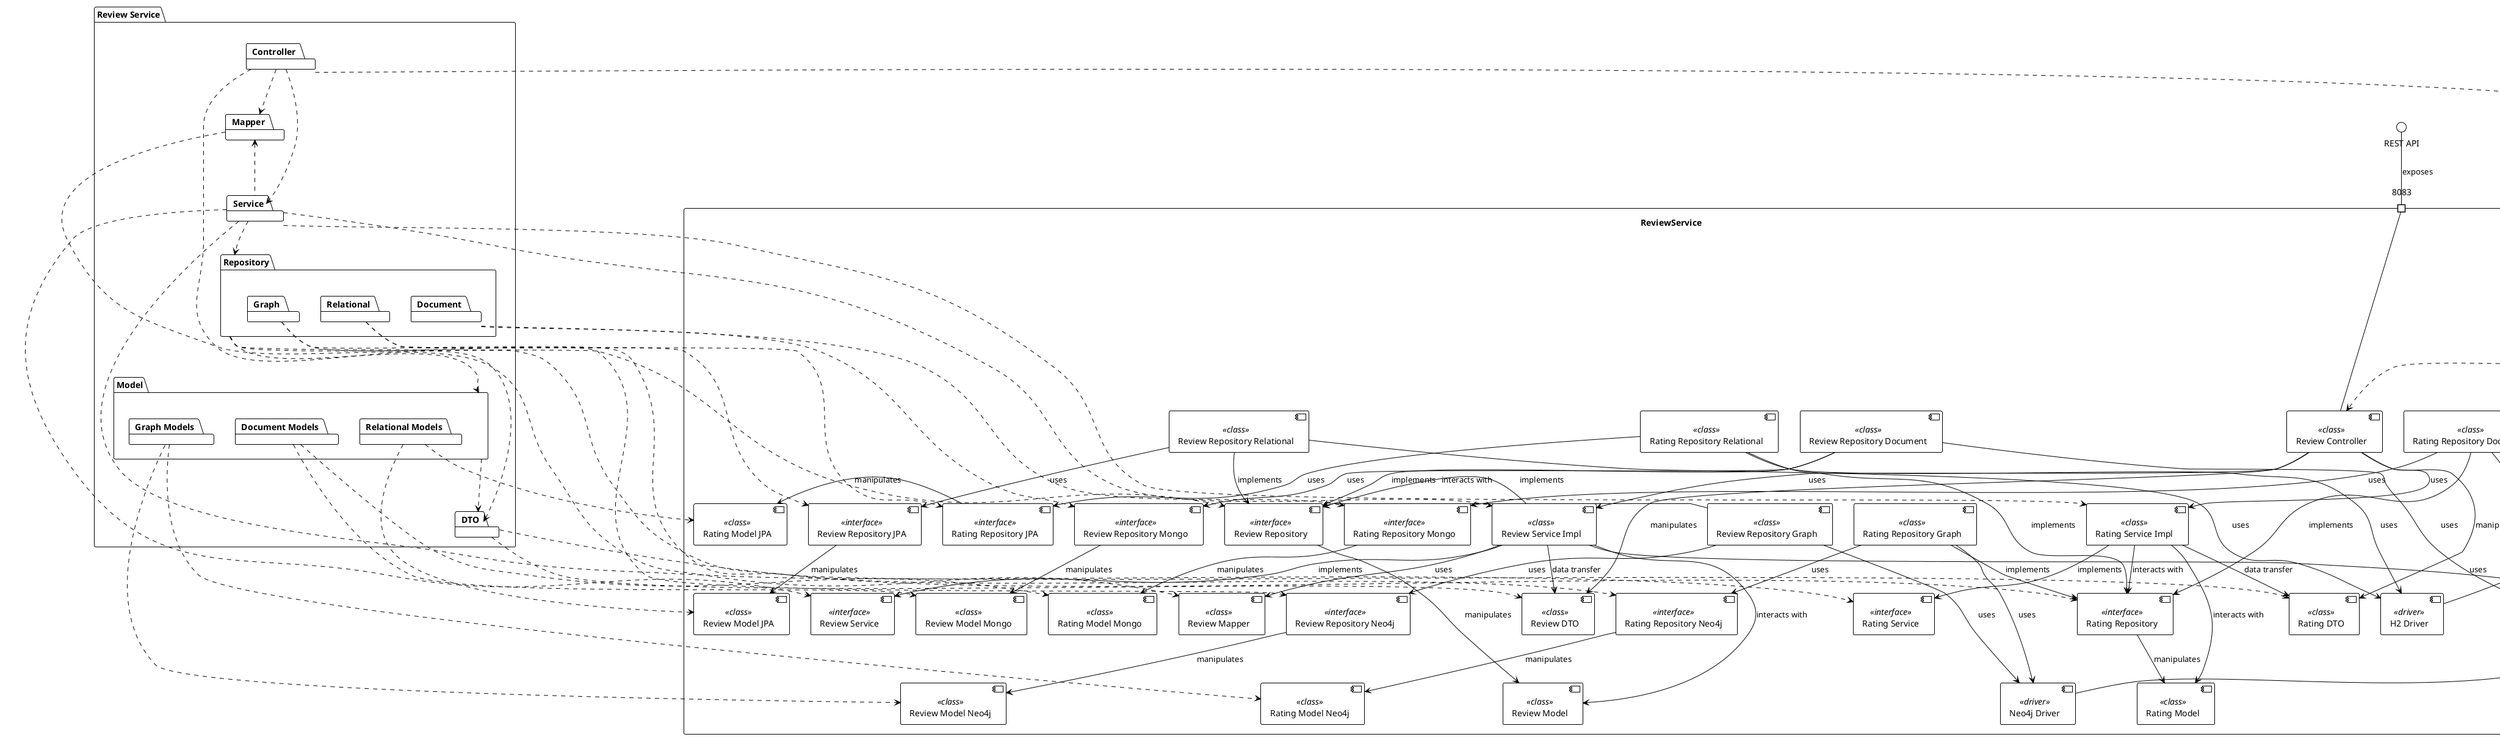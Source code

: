 @startuml
!theme plain

Component ReviewService {
    Port "8083" as port8083

    component "Review Controller" as ReviewCtrl <<class>>

    component "Review Service" as ReviewSvc <<interface>>
    component "Review Service Impl" as ReviewSvcImpl <<class>>
    component "Rating Service" as RatingSvc <<interface>>
    component "Rating Service Impl" as RatingSvcImpl <<class>>

    component "Review DTO" as ReviewDTO <<class>>
    component "Rating DTO" as RatingDTO <<class>>

    component "Review Mapper" as ReviewMapper <<class>>

    component "Review Model" as ReviewModel <<class>>
    component "Rating Model" as RatingModel <<class>>
    component "Review Model Mongo" as ReviewModelMongo <<class>>
    component "Rating Model Mongo" as RatingModelMongo <<class>>

    component "Review Model JPA" as ReviewModelJPA <<class>>
    component "Rating Model JPA" as RatingModelJPA <<class>>

    component "Review Model Neo4j" as ReviewModelNeo4j <<class>>
    component "Rating Model Neo4j" as RatingModelNeo4j <<class>>


    component "Rating Repository" as RatingRepo <<interface>>
    component "Review Repository" as ReviewRepo <<interface>>
    component "Review Repository Mongo" as ReviewRepoMongo <<interface>>
    component "Review Repository Document" as ReviewRepoDocument <<class>>
    component "Rating Repository Mongo" as RatingRepoMongo <<interface>>
    component "Rating Repository Document" as RatingRepoDocument <<class>>

    component "Review Repository JPA" as ReviewRepoJPA <<interface>>
    component "Review Repository Relational" as ReviewRepoRelational <<class>>
    component "Rating Repository JPA" as RatingRepoJPA <<interface>>
    component "Rating Repository Relational" as RatingRepoRelational <<class>>

    component "Review Repository Neo4j" as ReviewRepoNeo4j <<interface>>
    component "Review Repository Graph" as ReviewRepoGraph <<class>>
    component "Rating Repository Neo4j" as RatingRepoNeo4j <<interface>>
    component "Rating Repository Graph" as RatingRepoGraph <<class>>

    component "MongoDB Driver" as MongoDriver <<driver>>
    component "Neo4j Driver" as Neo4jDriver <<driver>>
    component "H2 Driver" as H2Driver <<driver>>


    Port "27017" as portMongo
    Port "7687" as portNeo4j
}

database "Review Database" as ReviewDB <<database>>

port8083 -up- "REST API" : exposes

ReviewCtrl -up- port8083

RatingSvcImpl -down-> RatingSvc : implements
ReviewSvcImpl -down-> ReviewSvc : implements
ReviewSvcImpl -down-> ReviewMapper : uses

ReviewCtrl -down-> ReviewSvcImpl : uses
ReviewCtrl -down-> RatingSvcImpl : uses
ReviewCtrl -down-> ReviewDTO : manipulates
ReviewCtrl -down-> RatingDTO : manipulates
ReviewSvcImpl -down-> ReviewDTO : data transfer
RatingSvcImpl -down-> RatingDTO : data transfer


ReviewRepoRelational -down-> ReviewRepo : implements
ReviewRepoDocument -down-> ReviewRepo : implements
ReviewRepoGraph -left-> ReviewRepo : implements

RatingRepoRelational -down-> RatingRepo : implements
RatingRepoDocument -down-> RatingRepo : implements
RatingRepoGraph -down-> RatingRepo : implements

ReviewRepoDocument -down-> ReviewRepoMongo : uses
ReviewRepoRelational -down-> ReviewRepoJPA : uses
ReviewRepoGraph -down-> ReviewRepoNeo4j : uses

RatingRepoDocument -down-> RatingRepoMongo : uses
RatingRepoRelational -down-> RatingRepoJPA : uses
RatingRepoGraph -down-> RatingRepoNeo4j : uses

ReviewSvcImpl -left-> ReviewRepo : interacts with
ReviewRepo -down-> ReviewModel : manipulates
ReviewRepoMongo -down-> ReviewModelMongo : manipulates
ReviewRepoJPA -down-> ReviewModelJPA : manipulates
ReviewRepoNeo4j -down-> ReviewModelNeo4j : manipulates

RatingSvcImpl -down-> RatingRepo : interacts with
RatingRepo -down-> RatingModel : manipulates
RatingRepoMongo -down-> RatingModelMongo : manipulates
RatingRepoJPA -left-> RatingModelJPA : manipulates
RatingRepoNeo4j -down-> RatingModelNeo4j : manipulates

ReviewRepoDocument -down--> MongoDriver : uses
RatingRepoDocument -down--> MongoDriver : uses
ReviewRepoGraph -down--> Neo4jDriver : uses
RatingRepoGraph -down--> Neo4jDriver : uses
ReviewRepoRelational -down--> H2Driver : uses
RatingRepoRelational -down--> H2Driver : uses

H2Driver -down-> ReviewDB : persists to

MongoDriver -up-> portMongo : connects to
Neo4jDriver -up-> portNeo4j : connects to

portMongo -up-> ReviewDB : persists to
portNeo4j -up-> ReviewDB : persists to

ReviewSvcImpl -down-> "Numbers API" : uses

ReviewSvcImpl -down--> ReviewModel : interacts with
RatingSvcImpl -down--> RatingModel : interacts with

package "Review Service" {
    package "Controller"
    package "Mapper"
    package "Service"
    package "DTO"
    package "Model" {
        package "Document Models"
        package "Relational Models"
        package "Graph Models"
    }
    package "Repository" {
        package "Relational"
        package "Graph"
        package "Document"
    }
}

[Controller] ..> [Service]
[Controller] ..> [Mapper]
[Controller] ..> [DTO]
[Service] .up.> [Mapper]
[Service] ..> [Repository]
[Repository] ..> Model
Model ..> [DTO]

[Controller] ..> ReviewCtrl
[Service] ..> ReviewSvc
[Service] ..> ReviewSvcImpl
[Service] ..> RatingSvc
[Service] ..> RatingSvcImpl
[Mapper] ..> ReviewMapper
[DTO] ..> ReviewDTO
[DTO] ..> RatingDTO
[Repository] ..> ReviewRepo
[Repository] ..> RatingRepo
[Document] ..> ReviewRepoMongo
[Document] ..> RatingRepoMongo
[Relational] ..> ReviewRepoJPA
[Relational] ..> RatingRepoJPA
[Graph] ..> ReviewRepoNeo4j
[Graph] ..> RatingRepoNeo4j
[Document Models] ..> ReviewModelMongo
[Document Models] ..> RatingModelMongo
[Relational Models] ..> ReviewModelJPA
[Relational Models] ..> RatingModelJPA
[Graph Models] ..> ReviewModelNeo4j
[Graph Models] ..> RatingModelNeo4j


@enduml
